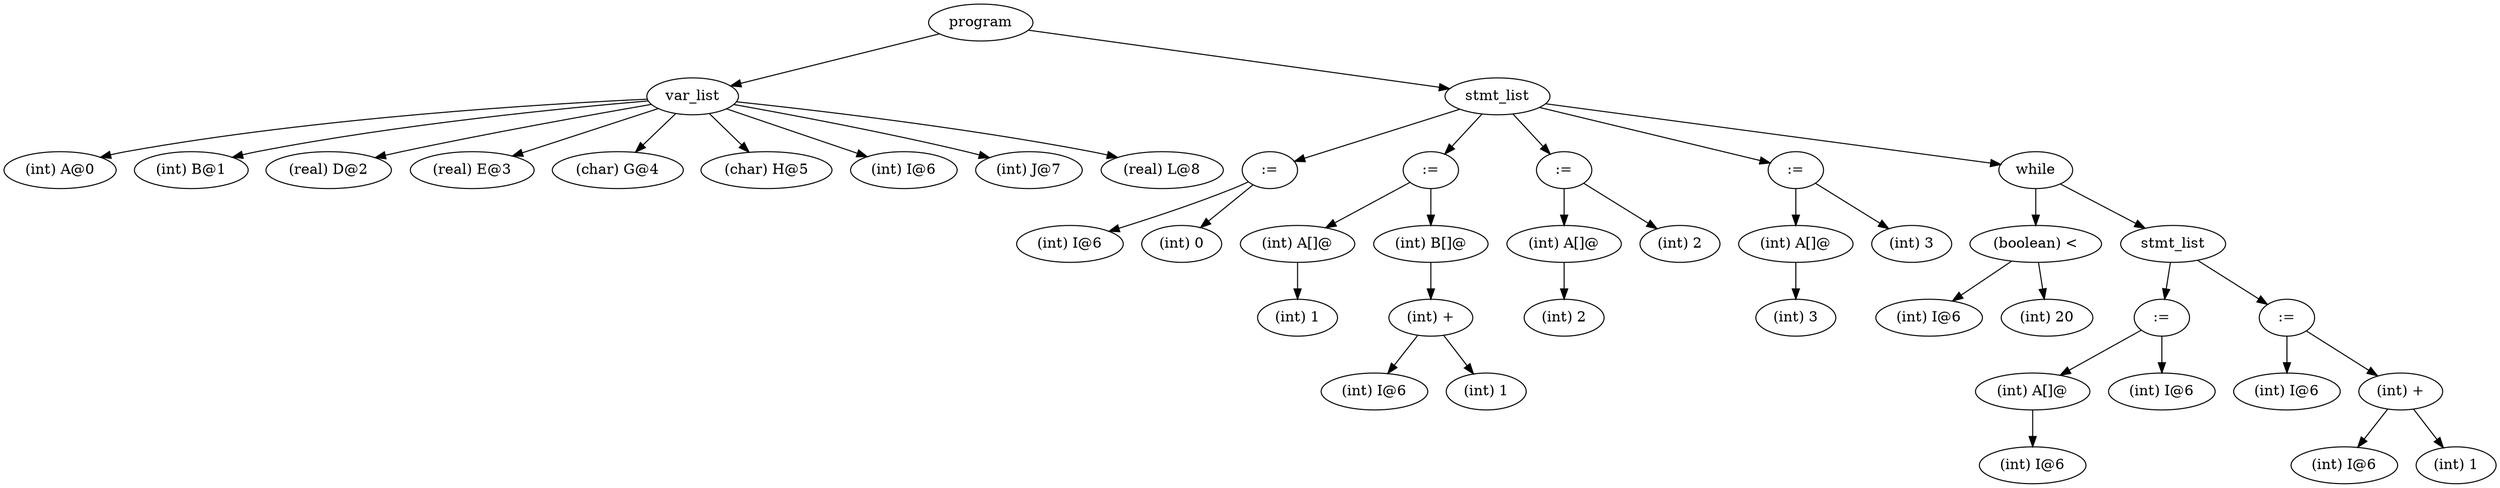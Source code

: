 digraph {
graph [ordering="out"];
node0[label="program"];
node1[label="var_list"];
node2[label="(int) A@0"];
node1 -> node2;
node3[label="(int) B@1"];
node1 -> node3;
node4[label="(real) D@2"];
node1 -> node4;
node5[label="(real) E@3"];
node1 -> node5;
node6[label="(char) G@4"];
node1 -> node6;
node7[label="(char) H@5"];
node1 -> node7;
node8[label="(int) I@6"];
node1 -> node8;
node9[label="(int) J@7"];
node1 -> node9;
node10[label="(real) L@8"];
node1 -> node10;
node0 -> node1;
node11[label="stmt_list"];
node12[label=":="];
node13[label="(int) I@6"];
node12 -> node13;
node14[label="(int) 0"];
node12 -> node14;
node11 -> node12;
node15[label=":="];
node16[label="(int) A[]@"];
node17[label="(int) 1"];
node16 -> node17;
node15 -> node16;
node18[label="(int) B[]@"];
node19[label="(int) +"];
node20[label="(int) I@6"];
node19 -> node20;
node21[label="(int) 1"];
node19 -> node21;
node18 -> node19;
node15 -> node18;
node11 -> node15;
node22[label=":="];
node23[label="(int) A[]@"];
node24[label="(int) 2"];
node23 -> node24;
node22 -> node23;
node25[label="(int) 2"];
node22 -> node25;
node11 -> node22;
node26[label=":="];
node27[label="(int) A[]@"];
node28[label="(int) 3"];
node27 -> node28;
node26 -> node27;
node29[label="(int) 3"];
node26 -> node29;
node11 -> node26;
node30[label="while"];
node31[label="(boolean) <"];
node32[label="(int) I@6"];
node31 -> node32;
node33[label="(int) 20"];
node31 -> node33;
node30 -> node31;
node34[label="stmt_list"];
node35[label=":="];
node36[label="(int) A[]@"];
node37[label="(int) I@6"];
node36 -> node37;
node35 -> node36;
node38[label="(int) I@6"];
node35 -> node38;
node34 -> node35;
node39[label=":="];
node40[label="(int) I@6"];
node39 -> node40;
node41[label="(int) +"];
node42[label="(int) I@6"];
node41 -> node42;
node43[label="(int) 1"];
node41 -> node43;
node39 -> node41;
node34 -> node39;
node30 -> node34;
node11 -> node30;
node0 -> node11;
}